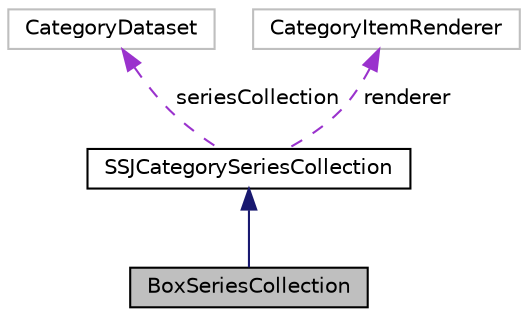 digraph "BoxSeriesCollection"
{
 // INTERACTIVE_SVG=YES
  bgcolor="transparent";
  edge [fontname="Helvetica",fontsize="10",labelfontname="Helvetica",labelfontsize="10"];
  node [fontname="Helvetica",fontsize="10",shape=record];
  Node2 [label="BoxSeriesCollection",height=0.2,width=0.4,color="black", fillcolor="grey75", style="filled", fontcolor="black"];
  Node3 -> Node2 [dir="back",color="midnightblue",fontsize="10",style="solid",fontname="Helvetica"];
  Node3 [label="SSJCategorySeriesCollection",height=0.2,width=0.4,color="black",URL="$db/d64/classumontreal_1_1ssj_1_1charts_1_1SSJCategorySeriesCollection.html",tooltip="Stores data used in a CategoryChart. "];
  Node4 -> Node3 [dir="back",color="darkorchid3",fontsize="10",style="dashed",label=" seriesCollection" ,fontname="Helvetica"];
  Node4 [label="CategoryDataset",height=0.2,width=0.4,color="grey75"];
  Node5 -> Node3 [dir="back",color="darkorchid3",fontsize="10",style="dashed",label=" renderer" ,fontname="Helvetica"];
  Node5 [label="CategoryItemRenderer",height=0.2,width=0.4,color="grey75"];
}
